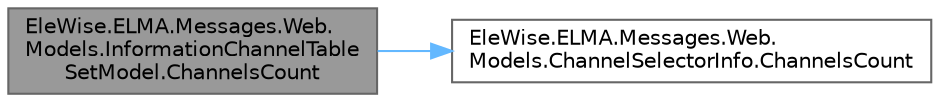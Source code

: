 digraph "EleWise.ELMA.Messages.Web.Models.InformationChannelTableSetModel.ChannelsCount"
{
 // LATEX_PDF_SIZE
  bgcolor="transparent";
  edge [fontname=Helvetica,fontsize=10,labelfontname=Helvetica,labelfontsize=10];
  node [fontname=Helvetica,fontsize=10,shape=box,height=0.2,width=0.4];
  rankdir="LR";
  Node1 [id="Node000001",label="EleWise.ELMA.Messages.Web.\lModels.InformationChannelTable\lSetModel.ChannelsCount",height=0.2,width=0.4,color="gray40", fillcolor="grey60", style="filled", fontcolor="black",tooltip="Возвращает количество каналов в соответствии с типом TypeChannels."];
  Node1 -> Node2 [id="edge1_Node000001_Node000002",color="steelblue1",style="solid",tooltip=" "];
  Node2 [id="Node000002",label="EleWise.ELMA.Messages.Web.\lModels.ChannelSelectorInfo.ChannelsCount",height=0.2,width=0.4,color="grey40", fillcolor="white", style="filled",URL="$class_ele_wise_1_1_e_l_m_a_1_1_messages_1_1_web_1_1_models_1_1_channel_selector_info.html#aad53536ae905d560e96d51efd4ab725e",tooltip=" "];
}
